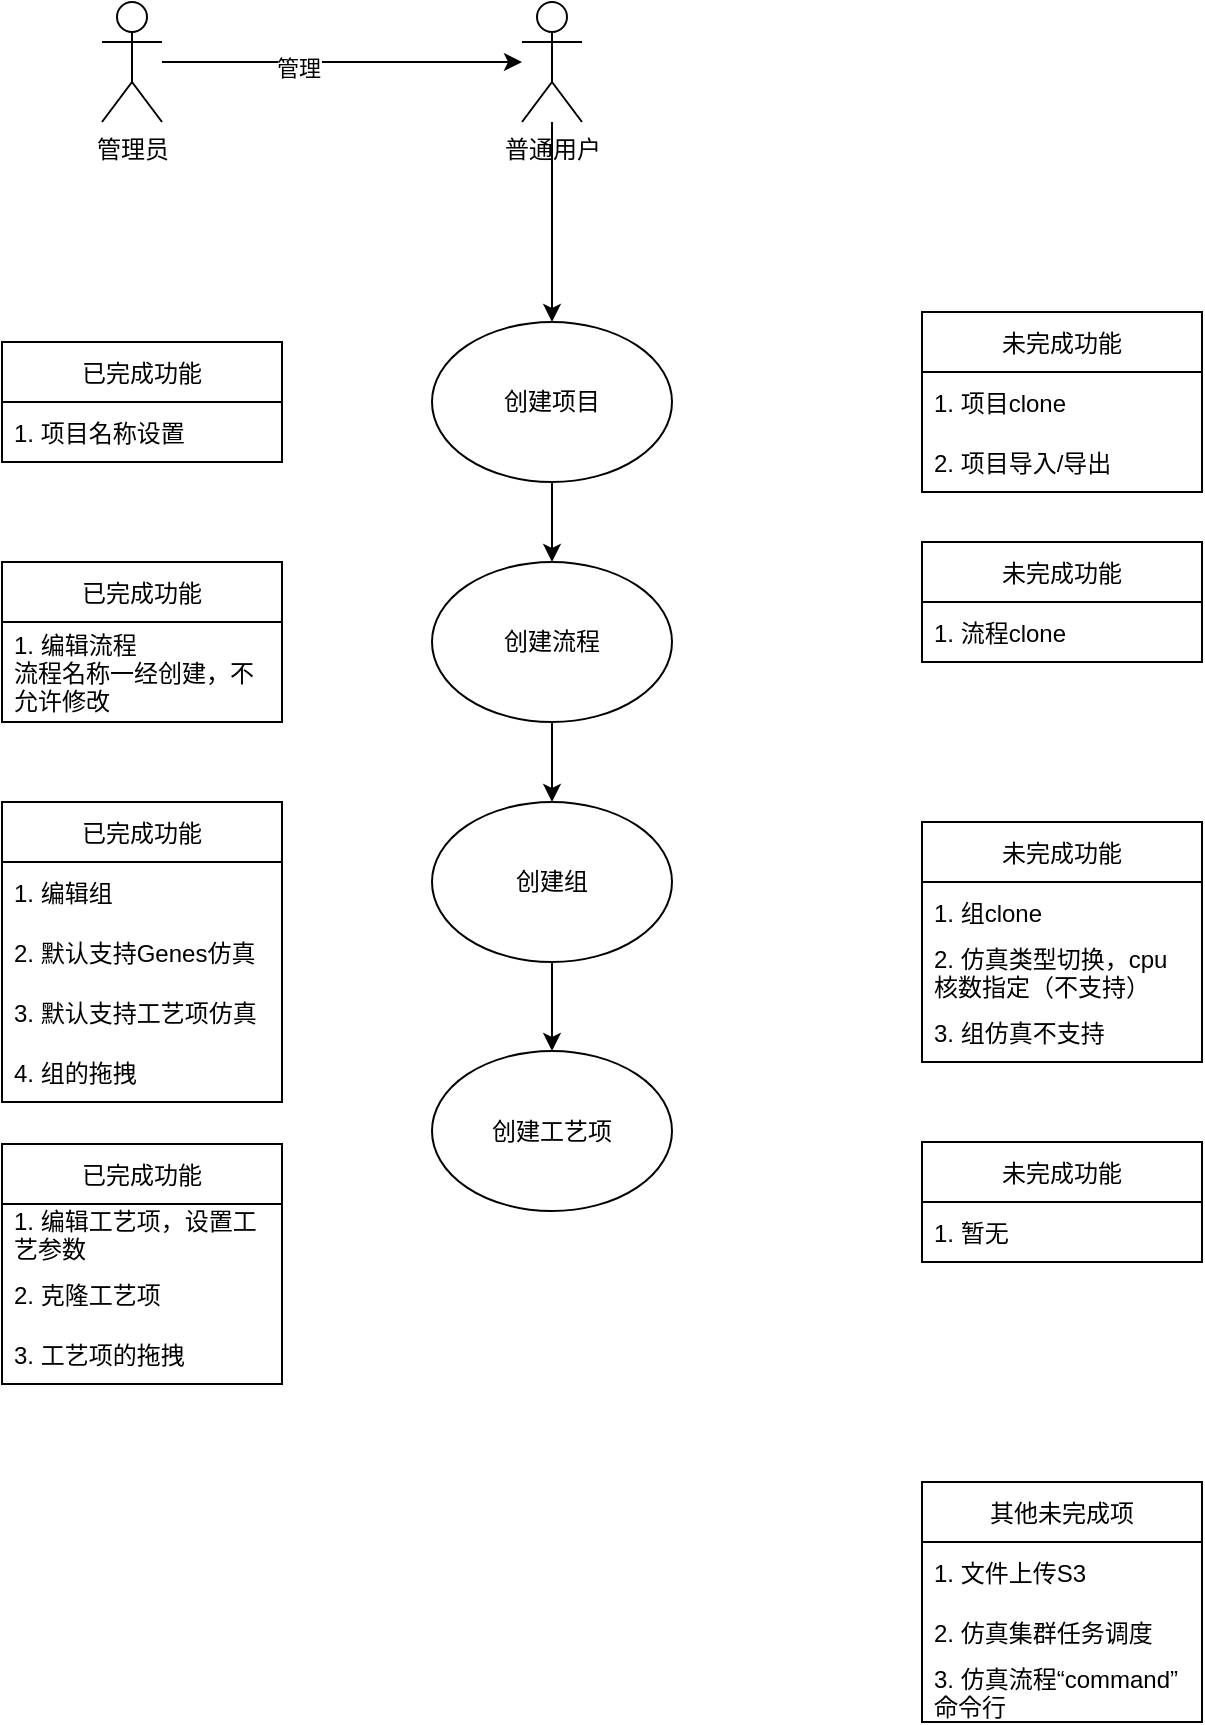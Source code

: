 <mxfile version="17.1.1" type="github">
  <diagram id="LWZ2CtlcG5xfI4F9U-2H" name="Page-1">
    <mxGraphModel dx="1350" dy="805" grid="1" gridSize="10" guides="1" tooltips="1" connect="1" arrows="1" fold="1" page="1" pageScale="1" pageWidth="827" pageHeight="1169" math="0" shadow="0">
      <root>
        <mxCell id="0" />
        <mxCell id="1" parent="0" />
        <mxCell id="P4jvxCzI2_4ov7lsApTx-15" value="" style="edgeStyle=orthogonalEdgeStyle;rounded=0;orthogonalLoop=1;jettySize=auto;html=1;" edge="1" parent="1" source="P4jvxCzI2_4ov7lsApTx-2" target="P4jvxCzI2_4ov7lsApTx-4">
          <mxGeometry relative="1" as="geometry" />
        </mxCell>
        <mxCell id="P4jvxCzI2_4ov7lsApTx-2" value="创建项目" style="ellipse;whiteSpace=wrap;html=1;" vertex="1" parent="1">
          <mxGeometry x="315" y="220" width="120" height="80" as="geometry" />
        </mxCell>
        <mxCell id="P4jvxCzI2_4ov7lsApTx-17" value="" style="edgeStyle=orthogonalEdgeStyle;rounded=0;orthogonalLoop=1;jettySize=auto;html=1;" edge="1" parent="1" source="P4jvxCzI2_4ov7lsApTx-3" target="P4jvxCzI2_4ov7lsApTx-5">
          <mxGeometry relative="1" as="geometry" />
        </mxCell>
        <mxCell id="P4jvxCzI2_4ov7lsApTx-3" value="创建组" style="ellipse;whiteSpace=wrap;html=1;" vertex="1" parent="1">
          <mxGeometry x="315" y="460" width="120" height="80" as="geometry" />
        </mxCell>
        <mxCell id="P4jvxCzI2_4ov7lsApTx-16" value="" style="edgeStyle=orthogonalEdgeStyle;rounded=0;orthogonalLoop=1;jettySize=auto;html=1;" edge="1" parent="1" source="P4jvxCzI2_4ov7lsApTx-4" target="P4jvxCzI2_4ov7lsApTx-3">
          <mxGeometry relative="1" as="geometry" />
        </mxCell>
        <mxCell id="P4jvxCzI2_4ov7lsApTx-4" value="创建流程" style="ellipse;whiteSpace=wrap;html=1;" vertex="1" parent="1">
          <mxGeometry x="315" y="340" width="120" height="80" as="geometry" />
        </mxCell>
        <mxCell id="P4jvxCzI2_4ov7lsApTx-5" value="创建工艺项" style="ellipse;whiteSpace=wrap;html=1;" vertex="1" parent="1">
          <mxGeometry x="315" y="584.5" width="120" height="80" as="geometry" />
        </mxCell>
        <mxCell id="P4jvxCzI2_4ov7lsApTx-9" value="" style="edgeStyle=orthogonalEdgeStyle;rounded=0;orthogonalLoop=1;jettySize=auto;html=1;" edge="1" parent="1" source="P4jvxCzI2_4ov7lsApTx-7" target="P4jvxCzI2_4ov7lsApTx-8">
          <mxGeometry relative="1" as="geometry" />
        </mxCell>
        <mxCell id="P4jvxCzI2_4ov7lsApTx-12" value="管理" style="edgeLabel;html=1;align=center;verticalAlign=middle;resizable=0;points=[];" vertex="1" connectable="0" parent="P4jvxCzI2_4ov7lsApTx-9">
          <mxGeometry x="-0.244" y="-3" relative="1" as="geometry">
            <mxPoint as="offset" />
          </mxGeometry>
        </mxCell>
        <mxCell id="P4jvxCzI2_4ov7lsApTx-7" value="管理员" style="shape=umlActor;verticalLabelPosition=bottom;verticalAlign=top;html=1;outlineConnect=0;" vertex="1" parent="1">
          <mxGeometry x="150" y="60" width="30" height="60" as="geometry" />
        </mxCell>
        <mxCell id="P4jvxCzI2_4ov7lsApTx-18" value="" style="edgeStyle=orthogonalEdgeStyle;rounded=0;orthogonalLoop=1;jettySize=auto;html=1;" edge="1" parent="1" source="P4jvxCzI2_4ov7lsApTx-8" target="P4jvxCzI2_4ov7lsApTx-2">
          <mxGeometry relative="1" as="geometry" />
        </mxCell>
        <mxCell id="P4jvxCzI2_4ov7lsApTx-8" value="普通用户" style="shape=umlActor;verticalLabelPosition=bottom;verticalAlign=top;html=1;outlineConnect=0;" vertex="1" parent="1">
          <mxGeometry x="360" y="60" width="30" height="60" as="geometry" />
        </mxCell>
        <mxCell id="P4jvxCzI2_4ov7lsApTx-31" value="已完成功能" style="swimlane;fontStyle=0;childLayout=stackLayout;horizontal=1;startSize=30;horizontalStack=0;resizeParent=1;resizeParentMax=0;resizeLast=0;collapsible=1;marginBottom=0;" vertex="1" parent="1">
          <mxGeometry x="100" y="230" width="140" height="60" as="geometry" />
        </mxCell>
        <mxCell id="P4jvxCzI2_4ov7lsApTx-32" value="1. 项目名称设置" style="text;strokeColor=none;fillColor=none;align=left;verticalAlign=middle;spacingLeft=4;spacingRight=4;overflow=hidden;points=[[0,0.5],[1,0.5]];portConstraint=eastwest;rotatable=0;" vertex="1" parent="P4jvxCzI2_4ov7lsApTx-31">
          <mxGeometry y="30" width="140" height="30" as="geometry" />
        </mxCell>
        <mxCell id="P4jvxCzI2_4ov7lsApTx-35" value="未完成功能" style="swimlane;fontStyle=0;childLayout=stackLayout;horizontal=1;startSize=30;horizontalStack=0;resizeParent=1;resizeParentMax=0;resizeLast=0;collapsible=1;marginBottom=0;" vertex="1" parent="1">
          <mxGeometry x="560" y="215" width="140" height="90" as="geometry">
            <mxRectangle x="560" y="215" width="90" height="30" as="alternateBounds" />
          </mxGeometry>
        </mxCell>
        <mxCell id="P4jvxCzI2_4ov7lsApTx-36" value="1. 项目clone" style="text;strokeColor=none;fillColor=none;align=left;verticalAlign=middle;spacingLeft=4;spacingRight=4;overflow=hidden;points=[[0,0.5],[1,0.5]];portConstraint=eastwest;rotatable=0;" vertex="1" parent="P4jvxCzI2_4ov7lsApTx-35">
          <mxGeometry y="30" width="140" height="30" as="geometry" />
        </mxCell>
        <mxCell id="P4jvxCzI2_4ov7lsApTx-37" value="2. 项目导入/导出" style="text;strokeColor=none;fillColor=none;align=left;verticalAlign=middle;spacingLeft=4;spacingRight=4;overflow=hidden;points=[[0,0.5],[1,0.5]];portConstraint=eastwest;rotatable=0;" vertex="1" parent="P4jvxCzI2_4ov7lsApTx-35">
          <mxGeometry y="60" width="140" height="30" as="geometry" />
        </mxCell>
        <mxCell id="P4jvxCzI2_4ov7lsApTx-39" value="已完成功能" style="swimlane;fontStyle=0;childLayout=stackLayout;horizontal=1;startSize=30;horizontalStack=0;resizeParent=1;resizeParentMax=0;resizeLast=0;collapsible=1;marginBottom=0;" vertex="1" parent="1">
          <mxGeometry x="100" y="340" width="140" height="80" as="geometry" />
        </mxCell>
        <mxCell id="P4jvxCzI2_4ov7lsApTx-40" value="1. 编辑流程&#xa;流程名称一经创建，不&#xa;允许修改" style="text;strokeColor=none;fillColor=none;align=left;verticalAlign=middle;spacingLeft=4;spacingRight=4;overflow=hidden;points=[[0,0.5],[1,0.5]];portConstraint=eastwest;rotatable=0;" vertex="1" parent="P4jvxCzI2_4ov7lsApTx-39">
          <mxGeometry y="30" width="140" height="50" as="geometry" />
        </mxCell>
        <mxCell id="P4jvxCzI2_4ov7lsApTx-43" value="未完成功能" style="swimlane;fontStyle=0;childLayout=stackLayout;horizontal=1;startSize=30;horizontalStack=0;resizeParent=1;resizeParentMax=0;resizeLast=0;collapsible=1;marginBottom=0;" vertex="1" parent="1">
          <mxGeometry x="560" y="330" width="140" height="60" as="geometry" />
        </mxCell>
        <mxCell id="P4jvxCzI2_4ov7lsApTx-44" value="1. 流程clone" style="text;strokeColor=none;fillColor=none;align=left;verticalAlign=middle;spacingLeft=4;spacingRight=4;overflow=hidden;points=[[0,0.5],[1,0.5]];portConstraint=eastwest;rotatable=0;" vertex="1" parent="P4jvxCzI2_4ov7lsApTx-43">
          <mxGeometry y="30" width="140" height="30" as="geometry" />
        </mxCell>
        <mxCell id="P4jvxCzI2_4ov7lsApTx-46" value="已完成功能" style="swimlane;fontStyle=0;childLayout=stackLayout;horizontal=1;startSize=30;horizontalStack=0;resizeParent=1;resizeParentMax=0;resizeLast=0;collapsible=1;marginBottom=0;" vertex="1" parent="1">
          <mxGeometry x="100" y="460" width="140" height="150" as="geometry" />
        </mxCell>
        <mxCell id="P4jvxCzI2_4ov7lsApTx-47" value="1. 编辑组" style="text;strokeColor=none;fillColor=none;align=left;verticalAlign=middle;spacingLeft=4;spacingRight=4;overflow=hidden;points=[[0,0.5],[1,0.5]];portConstraint=eastwest;rotatable=0;" vertex="1" parent="P4jvxCzI2_4ov7lsApTx-46">
          <mxGeometry y="30" width="140" height="30" as="geometry" />
        </mxCell>
        <mxCell id="P4jvxCzI2_4ov7lsApTx-48" value="2. 默认支持Genes仿真" style="text;strokeColor=none;fillColor=none;align=left;verticalAlign=middle;spacingLeft=4;spacingRight=4;overflow=hidden;points=[[0,0.5],[1,0.5]];portConstraint=eastwest;rotatable=0;" vertex="1" parent="P4jvxCzI2_4ov7lsApTx-46">
          <mxGeometry y="60" width="140" height="30" as="geometry" />
        </mxCell>
        <mxCell id="P4jvxCzI2_4ov7lsApTx-58" value="3. 默认支持工艺项仿真" style="text;strokeColor=none;fillColor=none;align=left;verticalAlign=middle;spacingLeft=4;spacingRight=4;overflow=hidden;points=[[0,0.5],[1,0.5]];portConstraint=eastwest;rotatable=0;" vertex="1" parent="P4jvxCzI2_4ov7lsApTx-46">
          <mxGeometry y="90" width="140" height="30" as="geometry" />
        </mxCell>
        <mxCell id="P4jvxCzI2_4ov7lsApTx-49" value="4. 组的拖拽" style="text;strokeColor=none;fillColor=none;align=left;verticalAlign=middle;spacingLeft=4;spacingRight=4;overflow=hidden;points=[[0,0.5],[1,0.5]];portConstraint=eastwest;rotatable=0;" vertex="1" parent="P4jvxCzI2_4ov7lsApTx-46">
          <mxGeometry y="120" width="140" height="30" as="geometry" />
        </mxCell>
        <mxCell id="P4jvxCzI2_4ov7lsApTx-50" value="未完成功能" style="swimlane;fontStyle=0;childLayout=stackLayout;horizontal=1;startSize=30;horizontalStack=0;resizeParent=1;resizeParentMax=0;resizeLast=0;collapsible=1;marginBottom=0;" vertex="1" parent="1">
          <mxGeometry x="560" y="470" width="140" height="120" as="geometry" />
        </mxCell>
        <mxCell id="P4jvxCzI2_4ov7lsApTx-51" value="1. 组clone" style="text;strokeColor=none;fillColor=none;align=left;verticalAlign=middle;spacingLeft=4;spacingRight=4;overflow=hidden;points=[[0,0.5],[1,0.5]];portConstraint=eastwest;rotatable=0;" vertex="1" parent="P4jvxCzI2_4ov7lsApTx-50">
          <mxGeometry y="30" width="140" height="30" as="geometry" />
        </mxCell>
        <mxCell id="P4jvxCzI2_4ov7lsApTx-52" value="2. 仿真类型切换，cpu&#xa;核数指定（不支持）" style="text;strokeColor=none;fillColor=none;align=left;verticalAlign=middle;spacingLeft=4;spacingRight=4;overflow=hidden;points=[[0,0.5],[1,0.5]];portConstraint=eastwest;rotatable=0;" vertex="1" parent="P4jvxCzI2_4ov7lsApTx-50">
          <mxGeometry y="60" width="140" height="30" as="geometry" />
        </mxCell>
        <mxCell id="P4jvxCzI2_4ov7lsApTx-53" value="3. 组仿真不支持" style="text;strokeColor=none;fillColor=none;align=left;verticalAlign=middle;spacingLeft=4;spacingRight=4;overflow=hidden;points=[[0,0.5],[1,0.5]];portConstraint=eastwest;rotatable=0;" vertex="1" parent="P4jvxCzI2_4ov7lsApTx-50">
          <mxGeometry y="90" width="140" height="30" as="geometry" />
        </mxCell>
        <mxCell id="P4jvxCzI2_4ov7lsApTx-54" value="已完成功能" style="swimlane;fontStyle=0;childLayout=stackLayout;horizontal=1;startSize=30;horizontalStack=0;resizeParent=1;resizeParentMax=0;resizeLast=0;collapsible=1;marginBottom=0;" vertex="1" parent="1">
          <mxGeometry x="100" y="631" width="140" height="120" as="geometry" />
        </mxCell>
        <mxCell id="P4jvxCzI2_4ov7lsApTx-55" value="1. 编辑工艺项，设置工&#xa;艺参数" style="text;strokeColor=none;fillColor=none;align=left;verticalAlign=middle;spacingLeft=4;spacingRight=4;overflow=hidden;points=[[0,0.5],[1,0.5]];portConstraint=eastwest;rotatable=0;" vertex="1" parent="P4jvxCzI2_4ov7lsApTx-54">
          <mxGeometry y="30" width="140" height="30" as="geometry" />
        </mxCell>
        <mxCell id="P4jvxCzI2_4ov7lsApTx-56" value="2. 克隆工艺项" style="text;strokeColor=none;fillColor=none;align=left;verticalAlign=middle;spacingLeft=4;spacingRight=4;overflow=hidden;points=[[0,0.5],[1,0.5]];portConstraint=eastwest;rotatable=0;" vertex="1" parent="P4jvxCzI2_4ov7lsApTx-54">
          <mxGeometry y="60" width="140" height="30" as="geometry" />
        </mxCell>
        <mxCell id="P4jvxCzI2_4ov7lsApTx-57" value="3. 工艺项的拖拽" style="text;strokeColor=none;fillColor=none;align=left;verticalAlign=middle;spacingLeft=4;spacingRight=4;overflow=hidden;points=[[0,0.5],[1,0.5]];portConstraint=eastwest;rotatable=0;" vertex="1" parent="P4jvxCzI2_4ov7lsApTx-54">
          <mxGeometry y="90" width="140" height="30" as="geometry" />
        </mxCell>
        <mxCell id="P4jvxCzI2_4ov7lsApTx-59" value="未完成功能" style="swimlane;fontStyle=0;childLayout=stackLayout;horizontal=1;startSize=30;horizontalStack=0;resizeParent=1;resizeParentMax=0;resizeLast=0;collapsible=1;marginBottom=0;" vertex="1" parent="1">
          <mxGeometry x="560" y="630" width="140" height="60" as="geometry" />
        </mxCell>
        <mxCell id="P4jvxCzI2_4ov7lsApTx-60" value="1. 暂无" style="text;strokeColor=none;fillColor=none;align=left;verticalAlign=middle;spacingLeft=4;spacingRight=4;overflow=hidden;points=[[0,0.5],[1,0.5]];portConstraint=eastwest;rotatable=0;" vertex="1" parent="P4jvxCzI2_4ov7lsApTx-59">
          <mxGeometry y="30" width="140" height="30" as="geometry" />
        </mxCell>
        <mxCell id="P4jvxCzI2_4ov7lsApTx-63" value="其他未完成项" style="swimlane;fontStyle=0;childLayout=stackLayout;horizontal=1;startSize=30;horizontalStack=0;resizeParent=1;resizeParentMax=0;resizeLast=0;collapsible=1;marginBottom=0;" vertex="1" parent="1">
          <mxGeometry x="560" y="800" width="140" height="120" as="geometry">
            <mxRectangle x="560" y="215" width="90" height="30" as="alternateBounds" />
          </mxGeometry>
        </mxCell>
        <mxCell id="P4jvxCzI2_4ov7lsApTx-64" value="1. 文件上传S3" style="text;strokeColor=none;fillColor=none;align=left;verticalAlign=middle;spacingLeft=4;spacingRight=4;overflow=hidden;points=[[0,0.5],[1,0.5]];portConstraint=eastwest;rotatable=0;" vertex="1" parent="P4jvxCzI2_4ov7lsApTx-63">
          <mxGeometry y="30" width="140" height="30" as="geometry" />
        </mxCell>
        <mxCell id="P4jvxCzI2_4ov7lsApTx-66" value="2. 仿真集群任务调度" style="text;strokeColor=none;fillColor=none;align=left;verticalAlign=middle;spacingLeft=4;spacingRight=4;overflow=hidden;points=[[0,0.5],[1,0.5]];portConstraint=eastwest;rotatable=0;" vertex="1" parent="P4jvxCzI2_4ov7lsApTx-63">
          <mxGeometry y="60" width="140" height="30" as="geometry" />
        </mxCell>
        <mxCell id="P4jvxCzI2_4ov7lsApTx-65" value="3. 仿真流程“command”&#xa;命令行" style="text;strokeColor=none;fillColor=none;align=left;verticalAlign=middle;spacingLeft=4;spacingRight=4;overflow=hidden;points=[[0,0.5],[1,0.5]];portConstraint=eastwest;rotatable=0;" vertex="1" parent="P4jvxCzI2_4ov7lsApTx-63">
          <mxGeometry y="90" width="140" height="30" as="geometry" />
        </mxCell>
      </root>
    </mxGraphModel>
  </diagram>
</mxfile>
